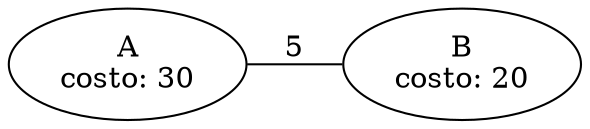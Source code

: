 graph ciudades {
	rankdir=LR

	A [label="A\ncosto: 30"]
	B [label="B\ncosto: 20"]

	A -- B [label="5"]
}